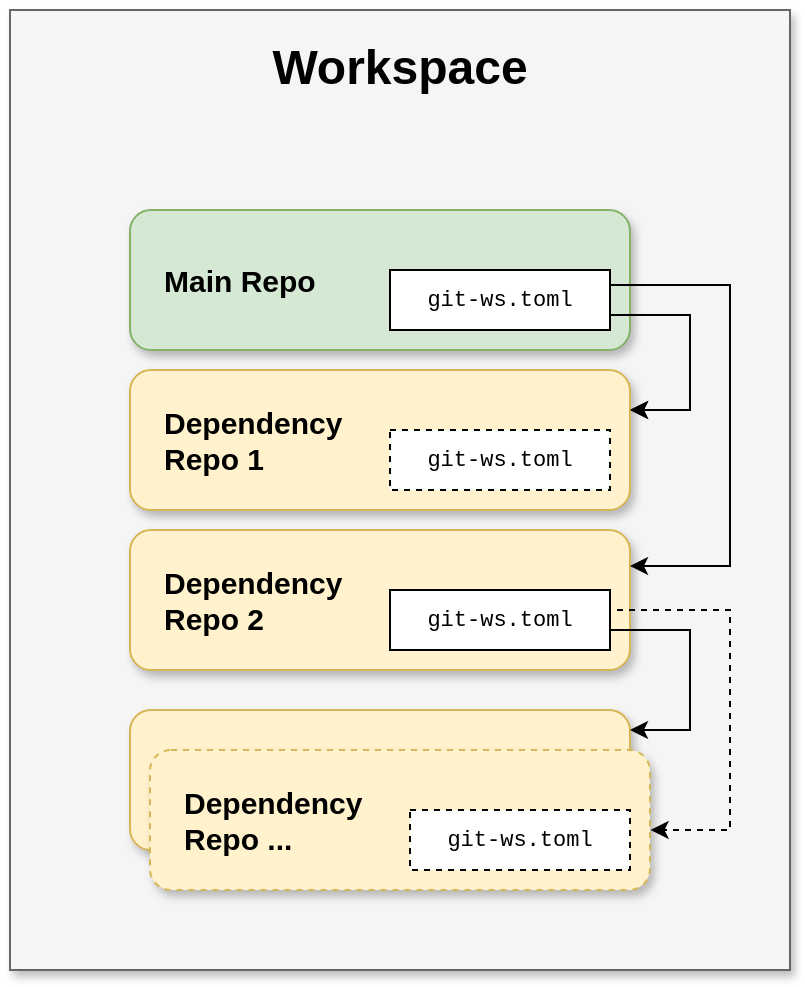 <mxfile version="20.3.0" type="device"><diagram id="mV30FIOhVFsqBpWguB3d" name="Page-1"><mxGraphModel dx="1205" dy="1039" grid="1" gridSize="10" guides="1" tooltips="1" connect="1" arrows="1" fold="1" page="1" pageScale="1" pageWidth="827" pageHeight="1169" math="0" shadow="0"><root><mxCell id="0"/><mxCell id="1" parent="0"/><mxCell id="YtCwQHsG44BGMk4749ge-2" value="" style="rounded=0;whiteSpace=wrap;html=1;fillColor=#f5f5f5;fontColor=#333333;strokeColor=#666666;shadow=1;" parent="1" vertex="1"><mxGeometry x="140" y="30" width="390" height="480" as="geometry"/></mxCell><mxCell id="wikBhwUIcPSnmxnAq4fH-1" value="&lt;h1&gt;Workspace&lt;/h1&gt;" style="whiteSpace=wrap;html=1;align=center;imageVerticalAlign=middle;direction=east;labelPosition=center;verticalLabelPosition=top;verticalAlign=bottom;fillColor=none;strokeColor=none;movableLabel=1;shadow=0;" parent="1" vertex="1"><mxGeometry x="160" y="92" width="350" height="410" as="geometry"/></mxCell><mxCell id="wikBhwUIcPSnmxnAq4fH-2" value="Main Repo" style="rounded=1;whiteSpace=wrap;html=1;fillColor=#d5e8d4;strokeColor=#82b366;fontStyle=1;shadow=1;align=left;spacingLeft=15;fontSize=15;" parent="1" vertex="1"><mxGeometry x="200" y="130" width="250" height="70" as="geometry"/></mxCell><mxCell id="ttdWYhtN2xAkVLEkkezq-6" style="edgeStyle=orthogonalEdgeStyle;rounded=0;orthogonalLoop=1;jettySize=auto;html=1;fontFamily=Courier New;fontSize=15;exitX=1;exitY=0.75;exitDx=0;exitDy=0;" parent="1" source="ttdWYhtN2xAkVLEkkezq-1" target="ttdWYhtN2xAkVLEkkezq-4" edge="1"><mxGeometry relative="1" as="geometry"><Array as="points"><mxPoint x="480" y="183"/><mxPoint x="480" y="230"/></Array></mxGeometry></mxCell><mxCell id="ttdWYhtN2xAkVLEkkezq-1" value="git-ws.toml" style="rounded=0;whiteSpace=wrap;html=1;fontFamily=Courier New;fontSize=11;" parent="1" vertex="1"><mxGeometry x="330" y="160" width="110" height="30" as="geometry"/></mxCell><mxCell id="ttdWYhtN2xAkVLEkkezq-4" value="Dependency&lt;br&gt;Repo 1" style="rounded=1;whiteSpace=wrap;html=1;fillColor=#fff2cc;strokeColor=#d6b656;fontStyle=1;shadow=1;align=left;spacingLeft=15;fontSize=15;" parent="1" vertex="1"><mxGeometry x="200" y="210" width="250" height="70" as="geometry"/></mxCell><mxCell id="ttdWYhtN2xAkVLEkkezq-5" value="git-ws.toml" style="rounded=0;whiteSpace=wrap;html=1;fontFamily=Courier New;dashed=1;fontSize=11;" parent="1" vertex="1"><mxGeometry x="330" y="240" width="110" height="30" as="geometry"/></mxCell><mxCell id="ttdWYhtN2xAkVLEkkezq-7" value="Dependency&lt;br&gt;Repo 2" style="rounded=1;whiteSpace=wrap;html=1;fillColor=#fff2cc;strokeColor=#d6b656;fontStyle=1;shadow=1;align=left;spacingLeft=15;fontSize=15;" parent="1" vertex="1"><mxGeometry x="200" y="290" width="250" height="70" as="geometry"/></mxCell><mxCell id="ttdWYhtN2xAkVLEkkezq-8" value="git-ws.toml" style="rounded=0;whiteSpace=wrap;html=1;fontFamily=Courier New;fontSize=11;" parent="1" vertex="1"><mxGeometry x="330" y="320" width="110" height="30" as="geometry"/></mxCell><mxCell id="ttdWYhtN2xAkVLEkkezq-9" style="edgeStyle=orthogonalEdgeStyle;rounded=0;orthogonalLoop=1;jettySize=auto;html=1;entryX=1;entryY=0.25;entryDx=0;entryDy=0;fontFamily=Courier New;fontSize=15;exitX=1;exitY=0.25;exitDx=0;exitDy=0;" parent="1" source="ttdWYhtN2xAkVLEkkezq-1" target="ttdWYhtN2xAkVLEkkezq-7" edge="1"><mxGeometry relative="1" as="geometry"><mxPoint x="440" y="260" as="sourcePoint"/><mxPoint x="450" y="330" as="targetPoint"/><Array as="points"><mxPoint x="500" y="167"/><mxPoint x="500" y="308"/><mxPoint x="450" y="308"/></Array></mxGeometry></mxCell><mxCell id="ttdWYhtN2xAkVLEkkezq-10" value="Dependency&lt;br&gt;Repo ..." style="rounded=1;whiteSpace=wrap;html=1;fillColor=#fff2cc;strokeColor=#d6b656;fontStyle=1;shadow=1;align=left;spacingLeft=15;fontSize=15;" parent="1" vertex="1"><mxGeometry x="200" y="380" width="250" height="70" as="geometry"/></mxCell><mxCell id="ttdWYhtN2xAkVLEkkezq-11" value="git-ws.toml" style="rounded=0;whiteSpace=wrap;html=1;fontFamily=Courier New;dashed=1;" parent="1" vertex="1"><mxGeometry x="330" y="420" width="110" height="30" as="geometry"/></mxCell><mxCell id="ttdWYhtN2xAkVLEkkezq-12" style="edgeStyle=orthogonalEdgeStyle;rounded=0;orthogonalLoop=1;jettySize=auto;html=1;fontFamily=Courier New;fontSize=15;exitX=1;exitY=0.75;exitDx=0;exitDy=0;" parent="1" source="ttdWYhtN2xAkVLEkkezq-1" target="ttdWYhtN2xAkVLEkkezq-4" edge="1"><mxGeometry relative="1" as="geometry"><mxPoint x="440" y="182.5" as="sourcePoint"/><mxPoint x="450" y="230" as="targetPoint"/><Array as="points"><mxPoint x="480" y="183"/><mxPoint x="480" y="230"/></Array></mxGeometry></mxCell><mxCell id="ttdWYhtN2xAkVLEkkezq-13" style="edgeStyle=orthogonalEdgeStyle;rounded=0;orthogonalLoop=1;jettySize=auto;html=1;fontFamily=Courier New;fontSize=15;exitX=1;exitY=0.75;exitDx=0;exitDy=0;" parent="1" target="ttdWYhtN2xAkVLEkkezq-10" edge="1"><mxGeometry relative="1" as="geometry"><mxPoint x="440" y="340.01" as="sourcePoint"/><mxPoint x="450" y="400" as="targetPoint"/><Array as="points"><mxPoint x="480" y="340"/><mxPoint x="480" y="390"/></Array></mxGeometry></mxCell><mxCell id="ttdWYhtN2xAkVLEkkezq-14" value="Dependency&lt;br&gt;Repo ..." style="rounded=1;whiteSpace=wrap;html=1;fillColor=#fff2cc;strokeColor=#d6b656;fontStyle=1;shadow=1;align=left;spacingLeft=15;fontSize=15;dashed=1;" parent="1" vertex="1"><mxGeometry x="210" y="400" width="250" height="70" as="geometry"/></mxCell><mxCell id="ttdWYhtN2xAkVLEkkezq-15" value="git-ws.toml" style="rounded=0;whiteSpace=wrap;html=1;fontFamily=Courier New;dashed=1;fontSize=11;" parent="1" vertex="1"><mxGeometry x="340" y="430" width="110" height="30" as="geometry"/></mxCell><mxCell id="ttdWYhtN2xAkVLEkkezq-16" style="edgeStyle=orthogonalEdgeStyle;rounded=0;orthogonalLoop=1;jettySize=auto;html=1;fontFamily=Courier New;fontSize=15;exitX=1;exitY=0.25;exitDx=0;exitDy=0;entryX=1.001;entryY=0.565;entryDx=0;entryDy=0;entryPerimeter=0;dashed=1;" parent="1" source="ttdWYhtN2xAkVLEkkezq-8" target="ttdWYhtN2xAkVLEkkezq-14" edge="1"><mxGeometry relative="1" as="geometry"><mxPoint x="460" y="329.98" as="sourcePoint"/><mxPoint x="470" y="379.999" as="targetPoint"/><Array as="points"><mxPoint x="440" y="330"/><mxPoint x="500" y="330"/><mxPoint x="500" y="440"/><mxPoint x="460" y="440"/></Array></mxGeometry></mxCell></root></mxGraphModel></diagram></mxfile>